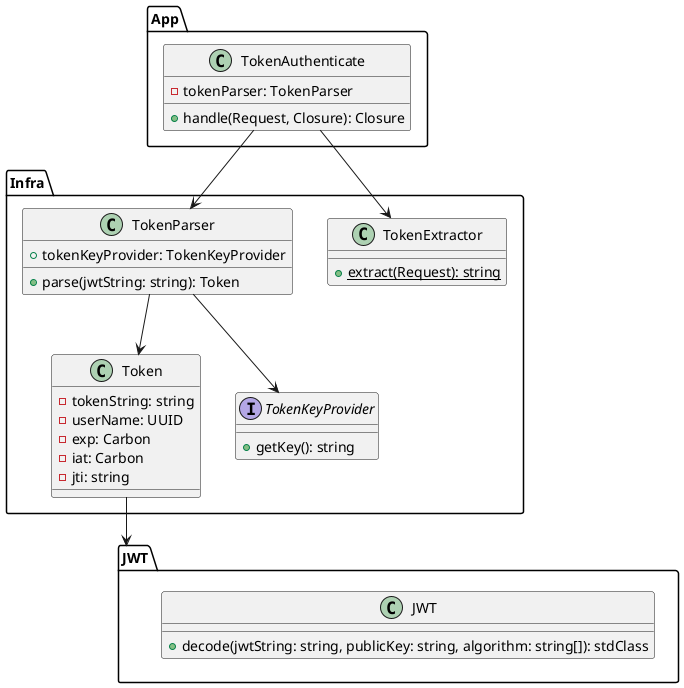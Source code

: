 @startuml

package App {

  class TokenAuthenticate {
    - tokenParser: TokenParser
    + handle(Request, Closure): Closure
  }
  
}

package Infra {

  class TokenExtractor {
    + {static} extract(Request): string
  }
  
  class TokenParser {
    + tokenKeyProvider: TokenKeyProvider
    + parse(jwtString: string): Token
  }
  
  class Token {
    - tokenString: string
    - userName: UUID
    - exp: Carbon
    - iat: Carbon
    - jti: string
  }
  
  interface TokenKeyProvider {
    + getKey(): string
  }
  
}

package JWT {
  
  class JWT {
    + decode(jwtString: string, publicKey: string, algorithm: string[]): stdClass
  }
  
}

TokenAuthenticate --> TokenExtractor
TokenAuthenticate --> TokenParser
TokenParser --> TokenKeyProvider
TokenParser --> Token
Token --> JWT

@enduml
